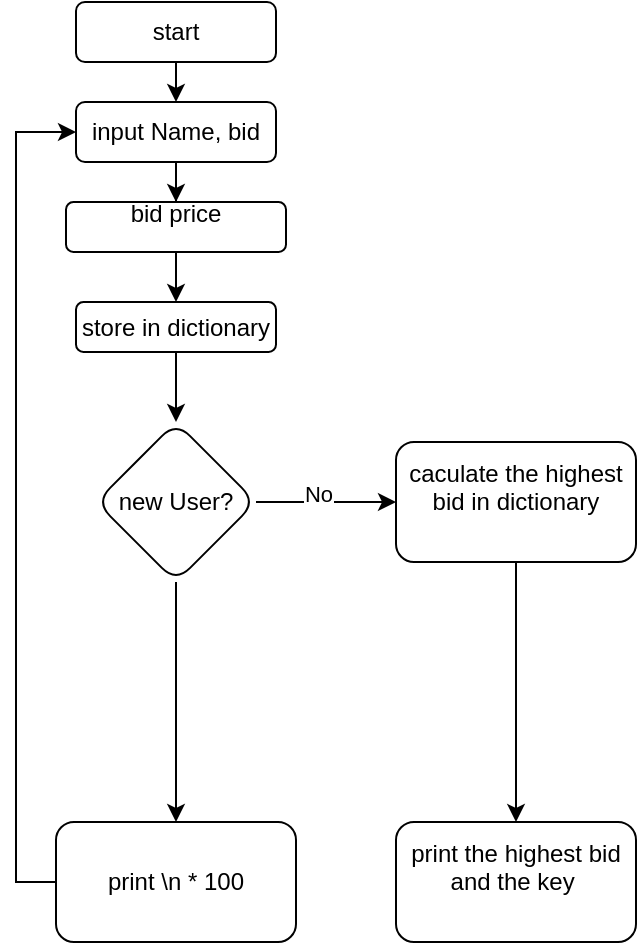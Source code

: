 <mxfile version="28.1.2">
  <diagram name="Page-1" id="X6T7yd39vpxPcCKRYVY-">
    <mxGraphModel dx="1295" dy="679" grid="1" gridSize="10" guides="1" tooltips="1" connect="1" arrows="1" fold="1" page="1" pageScale="1" pageWidth="850" pageHeight="1100" math="0" shadow="0">
      <root>
        <mxCell id="0" />
        <mxCell id="1" parent="0" />
        <mxCell id="Y4aGGK53T3HVxLGOiuW0-4" style="edgeStyle=orthogonalEdgeStyle;rounded=0;orthogonalLoop=1;jettySize=auto;html=1;exitX=0.5;exitY=1;exitDx=0;exitDy=0;entryX=0.5;entryY=0;entryDx=0;entryDy=0;" edge="1" parent="1" source="Y4aGGK53T3HVxLGOiuW0-1" target="Y4aGGK53T3HVxLGOiuW0-2">
          <mxGeometry relative="1" as="geometry" />
        </mxCell>
        <mxCell id="Y4aGGK53T3HVxLGOiuW0-1" value="start" style="rounded=1;whiteSpace=wrap;html=1;" vertex="1" parent="1">
          <mxGeometry x="320" y="10" width="100" height="30" as="geometry" />
        </mxCell>
        <mxCell id="Y4aGGK53T3HVxLGOiuW0-27" value="" style="edgeStyle=orthogonalEdgeStyle;rounded=0;orthogonalLoop=1;jettySize=auto;html=1;" edge="1" parent="1" source="Y4aGGK53T3HVxLGOiuW0-2" target="Y4aGGK53T3HVxLGOiuW0-26">
          <mxGeometry relative="1" as="geometry" />
        </mxCell>
        <mxCell id="Y4aGGK53T3HVxLGOiuW0-2" value="input Name, bid" style="rounded=1;whiteSpace=wrap;html=1;" vertex="1" parent="1">
          <mxGeometry x="320" y="60" width="100" height="30" as="geometry" />
        </mxCell>
        <mxCell id="Y4aGGK53T3HVxLGOiuW0-13" value="" style="edgeStyle=orthogonalEdgeStyle;rounded=0;orthogonalLoop=1;jettySize=auto;html=1;" edge="1" parent="1" source="Y4aGGK53T3HVxLGOiuW0-7" target="Y4aGGK53T3HVxLGOiuW0-12">
          <mxGeometry relative="1" as="geometry" />
        </mxCell>
        <mxCell id="Y4aGGK53T3HVxLGOiuW0-17" value="no&lt;div&gt;&lt;br&gt;&lt;/div&gt;" style="edgeLabel;html=1;align=center;verticalAlign=middle;resizable=0;points=[];" vertex="1" connectable="0" parent="Y4aGGK53T3HVxLGOiuW0-13">
          <mxGeometry x="-0.1" relative="1" as="geometry">
            <mxPoint as="offset" />
          </mxGeometry>
        </mxCell>
        <mxCell id="Y4aGGK53T3HVxLGOiuW0-18" value="No" style="edgeLabel;html=1;align=center;verticalAlign=middle;resizable=0;points=[];" vertex="1" connectable="0" parent="Y4aGGK53T3HVxLGOiuW0-13">
          <mxGeometry x="-0.128" y="4" relative="1" as="geometry">
            <mxPoint as="offset" />
          </mxGeometry>
        </mxCell>
        <mxCell id="Y4aGGK53T3HVxLGOiuW0-20" value="" style="edgeStyle=orthogonalEdgeStyle;rounded=0;orthogonalLoop=1;jettySize=auto;html=1;" edge="1" parent="1" source="Y4aGGK53T3HVxLGOiuW0-7" target="Y4aGGK53T3HVxLGOiuW0-19">
          <mxGeometry relative="1" as="geometry" />
        </mxCell>
        <mxCell id="Y4aGGK53T3HVxLGOiuW0-7" value="new User?" style="rhombus;whiteSpace=wrap;html=1;rounded=1;" vertex="1" parent="1">
          <mxGeometry x="330" y="220" width="80" height="80" as="geometry" />
        </mxCell>
        <mxCell id="Y4aGGK53T3HVxLGOiuW0-16" value="" style="edgeStyle=orthogonalEdgeStyle;rounded=0;orthogonalLoop=1;jettySize=auto;html=1;" edge="1" parent="1" source="Y4aGGK53T3HVxLGOiuW0-10" target="Y4aGGK53T3HVxLGOiuW0-7">
          <mxGeometry relative="1" as="geometry" />
        </mxCell>
        <mxCell id="Y4aGGK53T3HVxLGOiuW0-10" value="store in dictionary" style="rounded=1;whiteSpace=wrap;html=1;" vertex="1" parent="1">
          <mxGeometry x="320" y="160" width="100" height="25" as="geometry" />
        </mxCell>
        <mxCell id="Y4aGGK53T3HVxLGOiuW0-15" value="" style="edgeStyle=orthogonalEdgeStyle;rounded=0;orthogonalLoop=1;jettySize=auto;html=1;" edge="1" parent="1" source="Y4aGGK53T3HVxLGOiuW0-12" target="Y4aGGK53T3HVxLGOiuW0-14">
          <mxGeometry relative="1" as="geometry" />
        </mxCell>
        <mxCell id="Y4aGGK53T3HVxLGOiuW0-12" value="caculate the highest bid in dictionary&lt;div&gt;&lt;br&gt;&lt;/div&gt;" style="whiteSpace=wrap;html=1;rounded=1;" vertex="1" parent="1">
          <mxGeometry x="480" y="230" width="120" height="60" as="geometry" />
        </mxCell>
        <mxCell id="Y4aGGK53T3HVxLGOiuW0-14" value="print the highest bid and the key&amp;nbsp;&lt;div&gt;&lt;br&gt;&lt;/div&gt;" style="whiteSpace=wrap;html=1;rounded=1;" vertex="1" parent="1">
          <mxGeometry x="480" y="420" width="120" height="60" as="geometry" />
        </mxCell>
        <mxCell id="Y4aGGK53T3HVxLGOiuW0-24" style="edgeStyle=orthogonalEdgeStyle;rounded=0;orthogonalLoop=1;jettySize=auto;html=1;exitX=0;exitY=0.5;exitDx=0;exitDy=0;entryX=0;entryY=0.5;entryDx=0;entryDy=0;" edge="1" parent="1" source="Y4aGGK53T3HVxLGOiuW0-19" target="Y4aGGK53T3HVxLGOiuW0-2">
          <mxGeometry relative="1" as="geometry" />
        </mxCell>
        <mxCell id="Y4aGGK53T3HVxLGOiuW0-19" value="print \n * 100" style="whiteSpace=wrap;html=1;rounded=1;" vertex="1" parent="1">
          <mxGeometry x="310" y="420" width="120" height="60" as="geometry" />
        </mxCell>
        <mxCell id="Y4aGGK53T3HVxLGOiuW0-30" value="" style="edgeStyle=orthogonalEdgeStyle;rounded=0;orthogonalLoop=1;jettySize=auto;html=1;" edge="1" parent="1" source="Y4aGGK53T3HVxLGOiuW0-26" target="Y4aGGK53T3HVxLGOiuW0-10">
          <mxGeometry relative="1" as="geometry" />
        </mxCell>
        <mxCell id="Y4aGGK53T3HVxLGOiuW0-26" value="bid price&lt;div&gt;&lt;br&gt;&lt;/div&gt;" style="whiteSpace=wrap;html=1;rounded=1;" vertex="1" parent="1">
          <mxGeometry x="315" y="110" width="110" height="25" as="geometry" />
        </mxCell>
      </root>
    </mxGraphModel>
  </diagram>
</mxfile>
